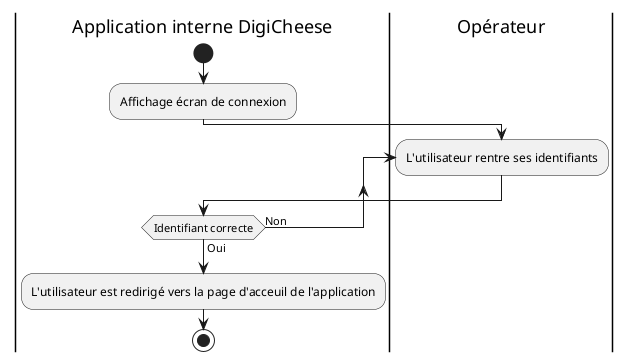 @startuml connexion a l'application

|Application interne DigiCheese|
start

:Affichage écran de connexion;

|Opérateur|
repeat :L'utilisateur rentre ses identifiants;

|Application interne DigiCheese|
repeat while (Identifiant correcte) is (Non) not (Oui);

:L'utilisateur est redirigé vers la page d'acceuil de l'application;
stop


@enduml